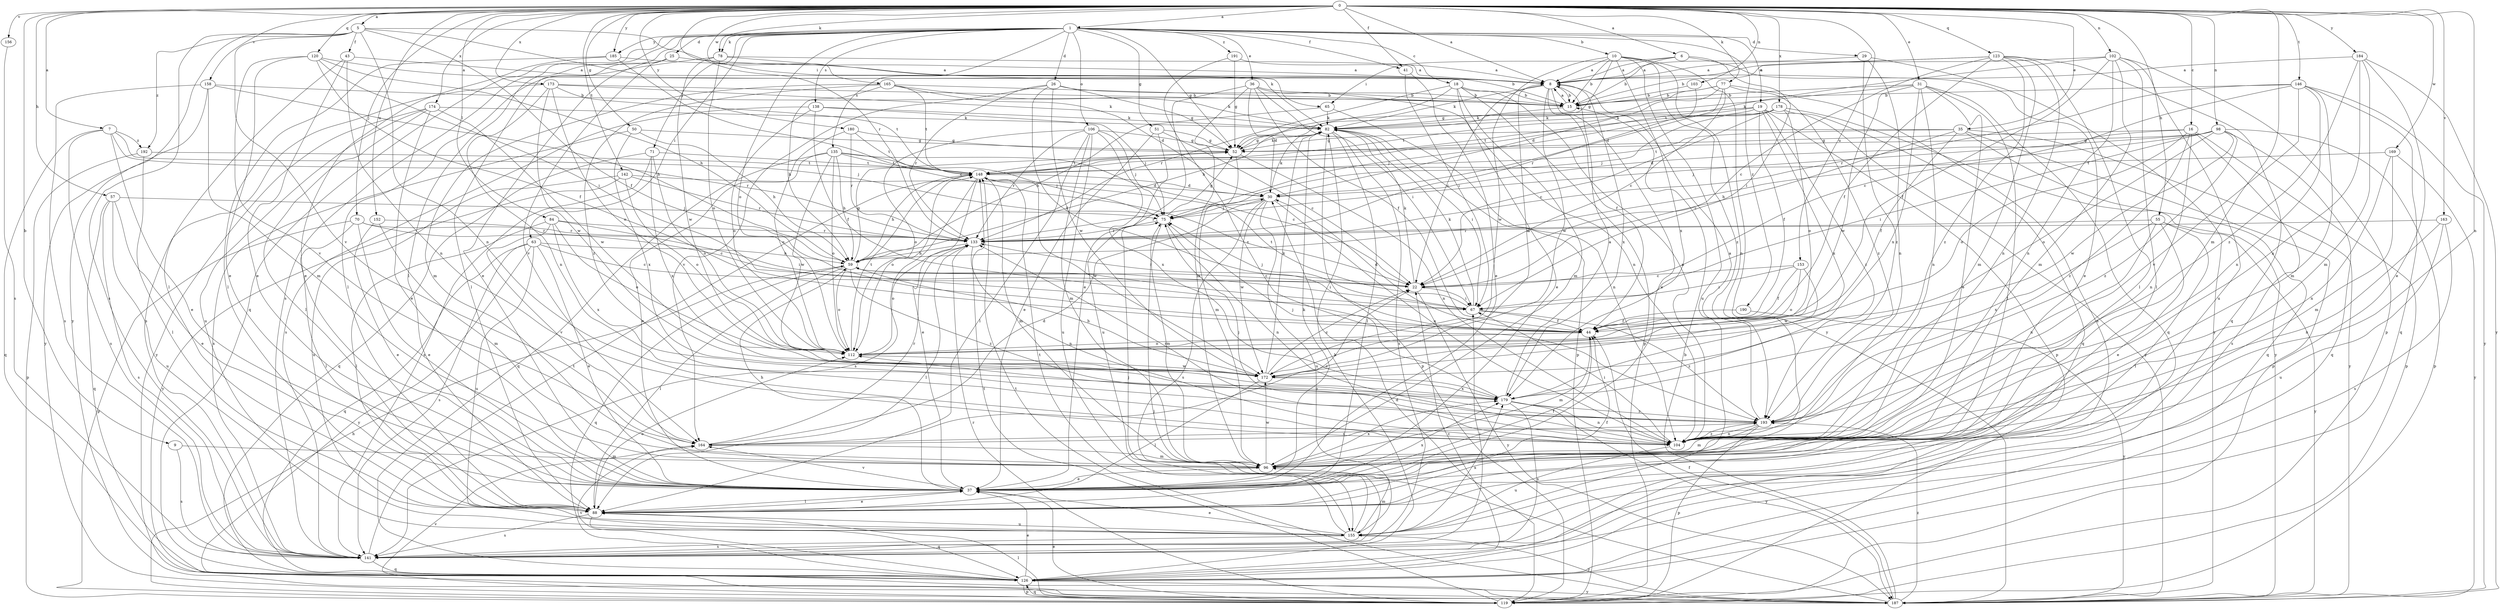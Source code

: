 strict digraph  {
0;
1;
5;
6;
7;
8;
9;
10;
15;
16;
18;
19;
22;
25;
26;
29;
30;
31;
35;
36;
37;
41;
43;
44;
50;
51;
52;
55;
57;
59;
63;
65;
67;
70;
71;
75;
77;
78;
82;
84;
88;
96;
98;
102;
103;
104;
106;
112;
119;
120;
123;
126;
133;
135;
138;
141;
142;
146;
148;
152;
153;
155;
156;
158;
163;
164;
165;
169;
172;
173;
174;
178;
179;
180;
184;
185;
187;
190;
191;
192;
193;
0 -> 1  [label=a];
0 -> 5  [label=a];
0 -> 6  [label=a];
0 -> 7  [label=a];
0 -> 8  [label=a];
0 -> 9  [label=b];
0 -> 16  [label=c];
0 -> 31  [label=e];
0 -> 35  [label=e];
0 -> 41  [label=f];
0 -> 50  [label=g];
0 -> 55  [label=h];
0 -> 57  [label=h];
0 -> 70  [label=j];
0 -> 77  [label=k];
0 -> 78  [label=k];
0 -> 84  [label=l];
0 -> 96  [label=m];
0 -> 98  [label=n];
0 -> 102  [label=n];
0 -> 103  [label=n];
0 -> 104  [label=n];
0 -> 120  [label=q];
0 -> 123  [label=q];
0 -> 133  [label=r];
0 -> 142  [label=t];
0 -> 146  [label=t];
0 -> 152  [label=u];
0 -> 153  [label=u];
0 -> 156  [label=v];
0 -> 158  [label=v];
0 -> 163  [label=v];
0 -> 165  [label=w];
0 -> 169  [label=w];
0 -> 173  [label=x];
0 -> 174  [label=x];
0 -> 178  [label=x];
0 -> 180  [label=y];
0 -> 184  [label=y];
0 -> 185  [label=y];
1 -> 10  [label=b];
1 -> 18  [label=c];
1 -> 19  [label=c];
1 -> 25  [label=d];
1 -> 26  [label=d];
1 -> 29  [label=d];
1 -> 36  [label=e];
1 -> 41  [label=f];
1 -> 51  [label=g];
1 -> 52  [label=g];
1 -> 63  [label=i];
1 -> 71  [label=j];
1 -> 78  [label=k];
1 -> 88  [label=l];
1 -> 106  [label=o];
1 -> 112  [label=o];
1 -> 126  [label=q];
1 -> 135  [label=s];
1 -> 138  [label=s];
1 -> 141  [label=s];
1 -> 185  [label=y];
1 -> 190  [label=z];
1 -> 191  [label=z];
5 -> 43  [label=f];
5 -> 44  [label=f];
5 -> 65  [label=i];
5 -> 82  [label=k];
5 -> 104  [label=n];
5 -> 141  [label=s];
5 -> 164  [label=v];
5 -> 187  [label=y];
5 -> 192  [label=z];
6 -> 8  [label=a];
6 -> 15  [label=b];
6 -> 37  [label=e];
6 -> 65  [label=i];
6 -> 67  [label=i];
7 -> 37  [label=e];
7 -> 75  [label=j];
7 -> 126  [label=q];
7 -> 133  [label=r];
7 -> 141  [label=s];
7 -> 192  [label=z];
8 -> 15  [label=b];
8 -> 22  [label=c];
8 -> 37  [label=e];
8 -> 44  [label=f];
8 -> 82  [label=k];
8 -> 172  [label=w];
8 -> 179  [label=x];
9 -> 96  [label=m];
9 -> 141  [label=s];
10 -> 8  [label=a];
10 -> 15  [label=b];
10 -> 52  [label=g];
10 -> 104  [label=n];
10 -> 155  [label=u];
10 -> 172  [label=w];
10 -> 179  [label=x];
10 -> 187  [label=y];
10 -> 193  [label=z];
15 -> 8  [label=a];
15 -> 82  [label=k];
16 -> 30  [label=d];
16 -> 52  [label=g];
16 -> 104  [label=n];
16 -> 112  [label=o];
16 -> 119  [label=p];
16 -> 141  [label=s];
16 -> 193  [label=z];
18 -> 15  [label=b];
18 -> 37  [label=e];
18 -> 59  [label=h];
18 -> 96  [label=m];
18 -> 104  [label=n];
18 -> 119  [label=p];
18 -> 133  [label=r];
19 -> 44  [label=f];
19 -> 75  [label=j];
19 -> 82  [label=k];
19 -> 119  [label=p];
19 -> 148  [label=t];
19 -> 179  [label=x];
19 -> 187  [label=y];
19 -> 193  [label=z];
22 -> 67  [label=i];
22 -> 82  [label=k];
22 -> 133  [label=r];
22 -> 187  [label=y];
25 -> 8  [label=a];
25 -> 37  [label=e];
25 -> 88  [label=l];
25 -> 164  [label=v];
26 -> 15  [label=b];
26 -> 44  [label=f];
26 -> 52  [label=g];
26 -> 133  [label=r];
26 -> 164  [label=v];
26 -> 172  [label=w];
29 -> 8  [label=a];
29 -> 104  [label=n];
29 -> 187  [label=y];
29 -> 193  [label=z];
30 -> 75  [label=j];
30 -> 82  [label=k];
30 -> 104  [label=n];
30 -> 133  [label=r];
30 -> 141  [label=s];
30 -> 155  [label=u];
30 -> 172  [label=w];
31 -> 15  [label=b];
31 -> 37  [label=e];
31 -> 82  [label=k];
31 -> 88  [label=l];
31 -> 104  [label=n];
31 -> 126  [label=q];
31 -> 172  [label=w];
31 -> 179  [label=x];
35 -> 22  [label=c];
35 -> 44  [label=f];
35 -> 52  [label=g];
35 -> 119  [label=p];
35 -> 126  [label=q];
35 -> 148  [label=t];
35 -> 187  [label=y];
36 -> 15  [label=b];
36 -> 30  [label=d];
36 -> 37  [label=e];
36 -> 44  [label=f];
36 -> 67  [label=i];
36 -> 96  [label=m];
36 -> 104  [label=n];
37 -> 44  [label=f];
37 -> 59  [label=h];
37 -> 82  [label=k];
37 -> 88  [label=l];
37 -> 164  [label=v];
37 -> 179  [label=x];
41 -> 37  [label=e];
41 -> 67  [label=i];
43 -> 8  [label=a];
43 -> 37  [label=e];
43 -> 88  [label=l];
43 -> 104  [label=n];
44 -> 30  [label=d];
44 -> 96  [label=m];
44 -> 112  [label=o];
50 -> 52  [label=g];
50 -> 59  [label=h];
50 -> 141  [label=s];
50 -> 179  [label=x];
51 -> 22  [label=c];
51 -> 37  [label=e];
51 -> 52  [label=g];
51 -> 155  [label=u];
52 -> 82  [label=k];
52 -> 96  [label=m];
52 -> 104  [label=n];
52 -> 148  [label=t];
55 -> 37  [label=e];
55 -> 88  [label=l];
55 -> 104  [label=n];
55 -> 133  [label=r];
55 -> 179  [label=x];
55 -> 187  [label=y];
57 -> 37  [label=e];
57 -> 75  [label=j];
57 -> 126  [label=q];
57 -> 141  [label=s];
57 -> 155  [label=u];
59 -> 22  [label=c];
59 -> 52  [label=g];
59 -> 67  [label=i];
59 -> 88  [label=l];
59 -> 112  [label=o];
59 -> 126  [label=q];
59 -> 193  [label=z];
63 -> 22  [label=c];
63 -> 37  [label=e];
63 -> 59  [label=h];
63 -> 126  [label=q];
63 -> 141  [label=s];
63 -> 155  [label=u];
63 -> 187  [label=y];
65 -> 59  [label=h];
65 -> 82  [label=k];
65 -> 119  [label=p];
67 -> 44  [label=f];
67 -> 75  [label=j];
67 -> 82  [label=k];
67 -> 148  [label=t];
67 -> 193  [label=z];
70 -> 22  [label=c];
70 -> 37  [label=e];
70 -> 88  [label=l];
70 -> 119  [label=p];
70 -> 133  [label=r];
71 -> 112  [label=o];
71 -> 126  [label=q];
71 -> 141  [label=s];
71 -> 148  [label=t];
71 -> 179  [label=x];
75 -> 52  [label=g];
75 -> 96  [label=m];
75 -> 104  [label=n];
75 -> 133  [label=r];
77 -> 15  [label=b];
77 -> 22  [label=c];
77 -> 30  [label=d];
77 -> 52  [label=g];
77 -> 133  [label=r];
77 -> 141  [label=s];
77 -> 193  [label=z];
78 -> 8  [label=a];
78 -> 15  [label=b];
78 -> 88  [label=l];
78 -> 112  [label=o];
78 -> 172  [label=w];
82 -> 52  [label=g];
82 -> 67  [label=i];
82 -> 88  [label=l];
82 -> 104  [label=n];
82 -> 119  [label=p];
82 -> 141  [label=s];
84 -> 67  [label=i];
84 -> 88  [label=l];
84 -> 112  [label=o];
84 -> 133  [label=r];
84 -> 164  [label=v];
84 -> 179  [label=x];
88 -> 37  [label=e];
88 -> 44  [label=f];
88 -> 112  [label=o];
88 -> 126  [label=q];
88 -> 141  [label=s];
88 -> 155  [label=u];
96 -> 37  [label=e];
96 -> 172  [label=w];
96 -> 179  [label=x];
98 -> 52  [label=g];
98 -> 59  [label=h];
98 -> 67  [label=i];
98 -> 75  [label=j];
98 -> 112  [label=o];
98 -> 119  [label=p];
98 -> 126  [label=q];
98 -> 172  [label=w];
98 -> 193  [label=z];
102 -> 8  [label=a];
102 -> 44  [label=f];
102 -> 88  [label=l];
102 -> 96  [label=m];
102 -> 104  [label=n];
102 -> 119  [label=p];
102 -> 148  [label=t];
102 -> 155  [label=u];
103 -> 15  [label=b];
103 -> 30  [label=d];
104 -> 67  [label=i];
104 -> 75  [label=j];
104 -> 133  [label=r];
104 -> 155  [label=u];
104 -> 193  [label=z];
106 -> 52  [label=g];
106 -> 75  [label=j];
106 -> 88  [label=l];
106 -> 96  [label=m];
106 -> 112  [label=o];
106 -> 133  [label=r];
106 -> 155  [label=u];
106 -> 179  [label=x];
112 -> 148  [label=t];
112 -> 172  [label=w];
119 -> 30  [label=d];
119 -> 37  [label=e];
119 -> 59  [label=h];
119 -> 88  [label=l];
119 -> 126  [label=q];
119 -> 133  [label=r];
119 -> 148  [label=t];
119 -> 164  [label=v];
120 -> 8  [label=a];
120 -> 37  [label=e];
120 -> 44  [label=f];
120 -> 59  [label=h];
120 -> 67  [label=i];
120 -> 164  [label=v];
123 -> 8  [label=a];
123 -> 15  [label=b];
123 -> 22  [label=c];
123 -> 44  [label=f];
123 -> 88  [label=l];
123 -> 96  [label=m];
123 -> 104  [label=n];
123 -> 126  [label=q];
123 -> 193  [label=z];
126 -> 22  [label=c];
126 -> 37  [label=e];
126 -> 82  [label=k];
126 -> 119  [label=p];
126 -> 164  [label=v];
126 -> 187  [label=y];
133 -> 59  [label=h];
133 -> 88  [label=l];
133 -> 104  [label=n];
133 -> 112  [label=o];
135 -> 22  [label=c];
135 -> 37  [label=e];
135 -> 59  [label=h];
135 -> 75  [label=j];
135 -> 112  [label=o];
135 -> 126  [label=q];
135 -> 148  [label=t];
135 -> 172  [label=w];
138 -> 44  [label=f];
138 -> 75  [label=j];
138 -> 82  [label=k];
138 -> 112  [label=o];
138 -> 141  [label=s];
141 -> 67  [label=i];
141 -> 126  [label=q];
141 -> 148  [label=t];
142 -> 30  [label=d];
142 -> 112  [label=o];
142 -> 133  [label=r];
142 -> 155  [label=u];
142 -> 187  [label=y];
146 -> 15  [label=b];
146 -> 22  [label=c];
146 -> 96  [label=m];
146 -> 104  [label=n];
146 -> 126  [label=q];
146 -> 133  [label=r];
146 -> 164  [label=v];
146 -> 187  [label=y];
148 -> 30  [label=d];
148 -> 37  [label=e];
148 -> 59  [label=h];
148 -> 96  [label=m];
148 -> 112  [label=o];
148 -> 141  [label=s];
148 -> 172  [label=w];
152 -> 37  [label=e];
152 -> 96  [label=m];
152 -> 133  [label=r];
153 -> 22  [label=c];
153 -> 44  [label=f];
153 -> 67  [label=i];
153 -> 112  [label=o];
153 -> 172  [label=w];
155 -> 37  [label=e];
155 -> 75  [label=j];
155 -> 96  [label=m];
155 -> 141  [label=s];
155 -> 148  [label=t];
155 -> 179  [label=x];
155 -> 187  [label=y];
156 -> 141  [label=s];
158 -> 15  [label=b];
158 -> 59  [label=h];
158 -> 96  [label=m];
158 -> 141  [label=s];
158 -> 187  [label=y];
163 -> 104  [label=n];
163 -> 133  [label=r];
163 -> 141  [label=s];
163 -> 155  [label=u];
164 -> 22  [label=c];
164 -> 30  [label=d];
164 -> 96  [label=m];
164 -> 133  [label=r];
165 -> 15  [label=b];
165 -> 30  [label=d];
165 -> 59  [label=h];
165 -> 82  [label=k];
165 -> 96  [label=m];
165 -> 148  [label=t];
165 -> 193  [label=z];
169 -> 96  [label=m];
169 -> 104  [label=n];
169 -> 148  [label=t];
169 -> 187  [label=y];
172 -> 8  [label=a];
172 -> 22  [label=c];
172 -> 59  [label=h];
172 -> 82  [label=k];
172 -> 88  [label=l];
172 -> 179  [label=x];
173 -> 15  [label=b];
173 -> 82  [label=k];
173 -> 104  [label=n];
173 -> 112  [label=o];
173 -> 141  [label=s];
173 -> 148  [label=t];
173 -> 172  [label=w];
174 -> 37  [label=e];
174 -> 82  [label=k];
174 -> 88  [label=l];
174 -> 155  [label=u];
174 -> 172  [label=w];
174 -> 187  [label=y];
178 -> 22  [label=c];
178 -> 75  [label=j];
178 -> 82  [label=k];
178 -> 112  [label=o];
178 -> 126  [label=q];
178 -> 148  [label=t];
178 -> 187  [label=y];
179 -> 8  [label=a];
179 -> 75  [label=j];
179 -> 104  [label=n];
179 -> 141  [label=s];
179 -> 187  [label=y];
179 -> 193  [label=z];
180 -> 52  [label=g];
180 -> 112  [label=o];
180 -> 133  [label=r];
180 -> 148  [label=t];
184 -> 8  [label=a];
184 -> 37  [label=e];
184 -> 96  [label=m];
184 -> 104  [label=n];
184 -> 187  [label=y];
184 -> 193  [label=z];
185 -> 8  [label=a];
185 -> 22  [label=c];
185 -> 37  [label=e];
185 -> 88  [label=l];
187 -> 15  [label=b];
187 -> 44  [label=f];
187 -> 75  [label=j];
187 -> 148  [label=t];
187 -> 193  [label=z];
190 -> 44  [label=f];
190 -> 187  [label=y];
191 -> 8  [label=a];
191 -> 52  [label=g];
191 -> 193  [label=z];
192 -> 88  [label=l];
192 -> 119  [label=p];
192 -> 148  [label=t];
193 -> 8  [label=a];
193 -> 96  [label=m];
193 -> 104  [label=n];
193 -> 112  [label=o];
193 -> 119  [label=p];
193 -> 164  [label=v];
}
